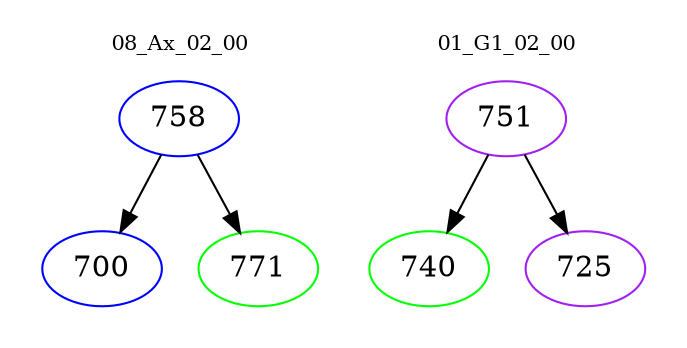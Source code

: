 digraph{
subgraph cluster_0 {
color = white
label = "08_Ax_02_00";
fontsize=10;
T0_758 [label="758", color="blue"]
T0_758 -> T0_700 [color="black"]
T0_700 [label="700", color="blue"]
T0_758 -> T0_771 [color="black"]
T0_771 [label="771", color="green"]
}
subgraph cluster_1 {
color = white
label = "01_G1_02_00";
fontsize=10;
T1_751 [label="751", color="purple"]
T1_751 -> T1_740 [color="black"]
T1_740 [label="740", color="green"]
T1_751 -> T1_725 [color="black"]
T1_725 [label="725", color="purple"]
}
}
